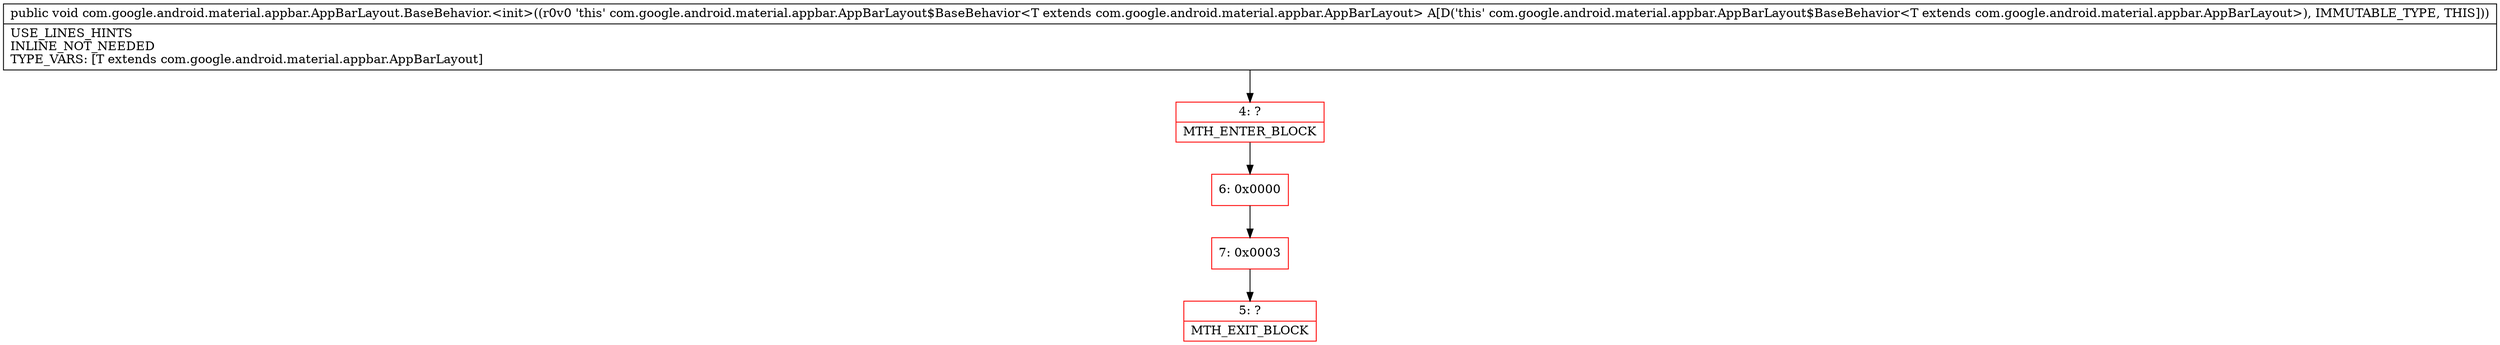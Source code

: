 digraph "CFG forcom.google.android.material.appbar.AppBarLayout.BaseBehavior.\<init\>()V" {
subgraph cluster_Region_638188795 {
label = "R(0)";
node [shape=record,color=blue];
}
Node_4 [shape=record,color=red,label="{4\:\ ?|MTH_ENTER_BLOCK\l}"];
Node_6 [shape=record,color=red,label="{6\:\ 0x0000}"];
Node_7 [shape=record,color=red,label="{7\:\ 0x0003}"];
Node_5 [shape=record,color=red,label="{5\:\ ?|MTH_EXIT_BLOCK\l}"];
MethodNode[shape=record,label="{public void com.google.android.material.appbar.AppBarLayout.BaseBehavior.\<init\>((r0v0 'this' com.google.android.material.appbar.AppBarLayout$BaseBehavior\<T extends com.google.android.material.appbar.AppBarLayout\> A[D('this' com.google.android.material.appbar.AppBarLayout$BaseBehavior\<T extends com.google.android.material.appbar.AppBarLayout\>), IMMUTABLE_TYPE, THIS]))  | USE_LINES_HINTS\lINLINE_NOT_NEEDED\lTYPE_VARS: [T extends com.google.android.material.appbar.AppBarLayout]\l}"];
MethodNode -> Node_4;Node_4 -> Node_6;
Node_6 -> Node_7;
Node_7 -> Node_5;
}

